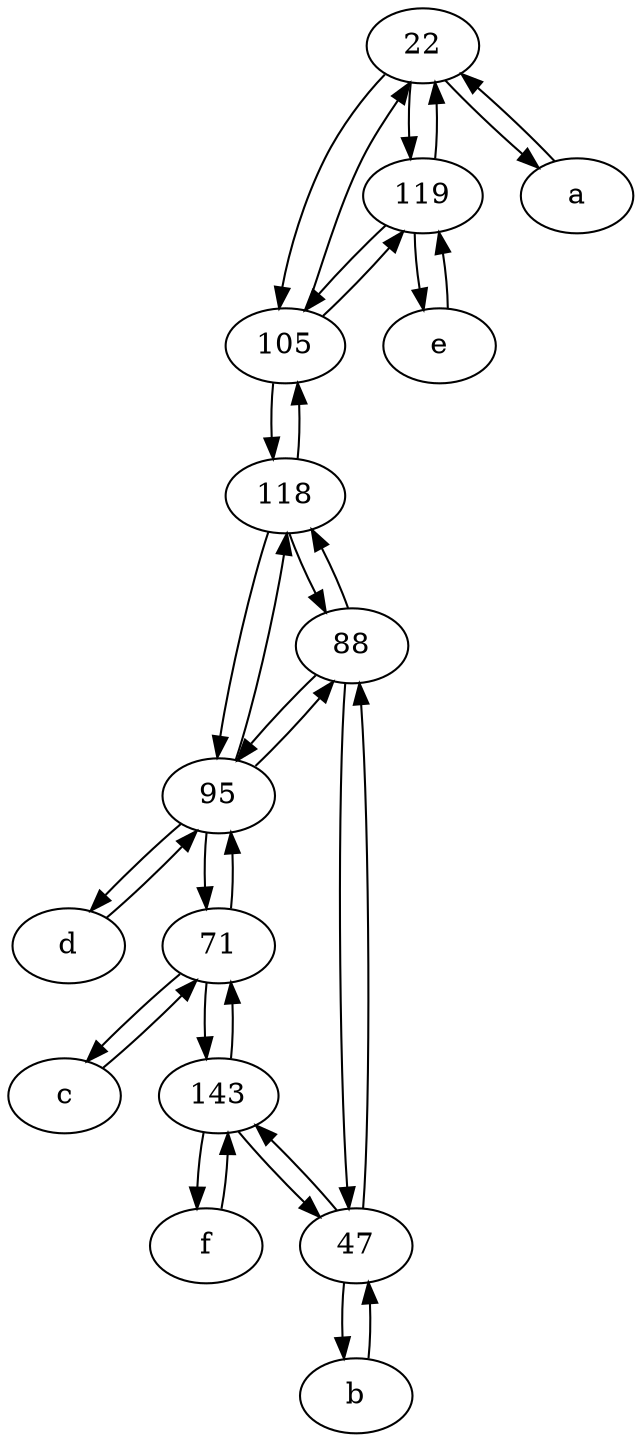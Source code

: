 digraph  {
	22;
	88;
	119;
	95;
	f [pos="15,45!"];
	105;
	c [pos="20,10!"];
	118;
	b [pos="50,20!"];
	a [pos="40,10!"];
	d [pos="20,30!"];
	47;
	71;
	e [pos="30,50!"];
	143;
	88 -> 95;
	71 -> 143;
	47 -> b;
	119 -> 105;
	71 -> c;
	105 -> 118;
	95 -> 118;
	f -> 143;
	b -> 47;
	118 -> 105;
	88 -> 47;
	118 -> 88;
	c -> 71;
	22 -> 105;
	105 -> 119;
	a -> 22;
	143 -> 71;
	119 -> 22;
	118 -> 95;
	105 -> 22;
	22 -> a;
	71 -> 95;
	143 -> f;
	47 -> 143;
	47 -> 88;
	88 -> 118;
	95 -> d;
	143 -> 47;
	e -> 119;
	d -> 95;
	119 -> e;
	95 -> 88;
	95 -> 71;
	22 -> 119;

	}